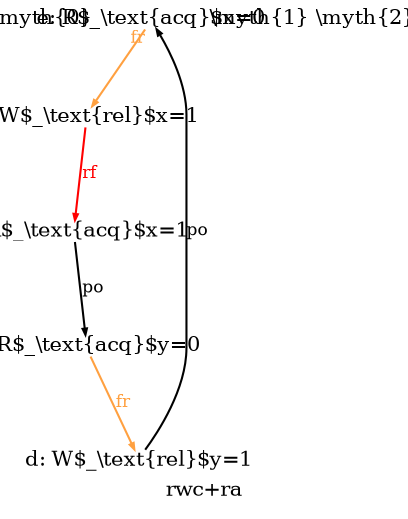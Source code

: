 /* Generated, do not edit, edit img/rwc+syncs.litmus instead */
digraph G {

splines=spline;

/* legend */
fontsize=10;
label="rwc+ra";


/* the unlocked events */
proc0_label_node [shape=none, fontsize=10, label="\\myth{0}", pos="1.000000,0.588000!", fixedsize=true, width=0.455000, height=0.091875]
eiid0 [label="a: W$_\\text{rel}$x=1", shape="none", fontsize=10, pos="1.000000,0.367500!", fixedsize="true", height="0.138889", width="0.486111"];
proc1_label_node [shape=none, fontsize=10, label="\\myth{1}", pos="1.700000,0.588000!", fixedsize=true, width=0.455000, height=0.091875]
eiid1 [label="b: R$_\\text{acq}$x=1", shape="none", fontsize=10, pos="1.700000,0.367500!", fixedsize="true", height="0.138889", width="0.486111"];
eiid2 [label="c: R$_\\text{acq}$y=0", shape="none", fontsize=10, pos="1.700000,0.000000!", fixedsize="true", height="0.138889", width="0.486111"];
proc2_label_node [shape=none, fontsize=10, label="\\myth{2}", pos="2.400000,0.588000!", fixedsize=true, width=0.455000, height=0.091875]
eiid3 [label="d: W$_\\text{rel}$y=1", shape="none", fontsize=10, pos="2.400000,0.367500!", fixedsize="true", height="0.138889", width="0.486111"];
eiid4 [label="e: R$_\\text{acq}$x=0", shape="none", fontsize=10, pos="2.400000,0.000000!", fixedsize="true", height="0.138889", width="0.486111"];

/* the intra_causality_data edges */


/* the intra_causality_control edges */

/* the poi edges */
/* the rfmap edges */
eiid0 -> eiid1 [label="rf", color="red", fontcolor="red", fontsize=8, arrowsize="0.300000"];


/* The viewed-before edges */
eiid2 -> eiid3 [label="fr", color="#ffa040", fontcolor="#ffa040", fontsize=8, arrowsize="0.300000"];
eiid4 -> eiid0 [taillabel="fr", color="#ffa040", fontcolor="#ffa040", fontsize=8, arrowsize="0.300000"];
eiid1 -> eiid2 [label="po", color="black", fontcolor="black", fontsize=8, arrowsize="0.300000"];
eiid4 -> eiid3 [label="po", color="black", fontcolor="black", fontsize=8, arrowsize="0.300000", dir="back"];
}
